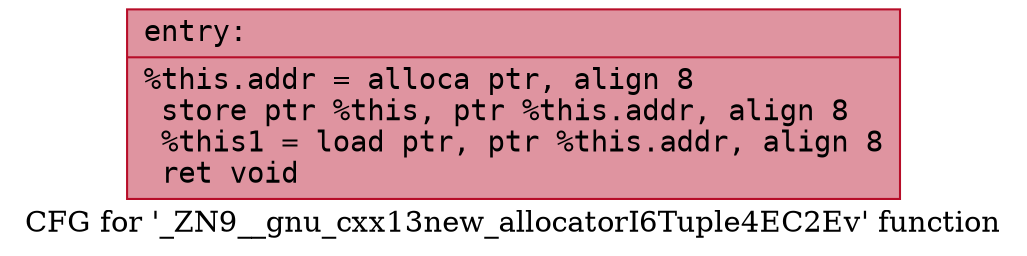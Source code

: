 digraph "CFG for '_ZN9__gnu_cxx13new_allocatorI6Tuple4EC2Ev' function" {
	label="CFG for '_ZN9__gnu_cxx13new_allocatorI6Tuple4EC2Ev' function";

	Node0x55c606382790 [shape=record,color="#b70d28ff", style=filled, fillcolor="#b70d2870" fontname="Courier",label="{entry:\l|  %this.addr = alloca ptr, align 8\l  store ptr %this, ptr %this.addr, align 8\l  %this1 = load ptr, ptr %this.addr, align 8\l  ret void\l}"];
}
